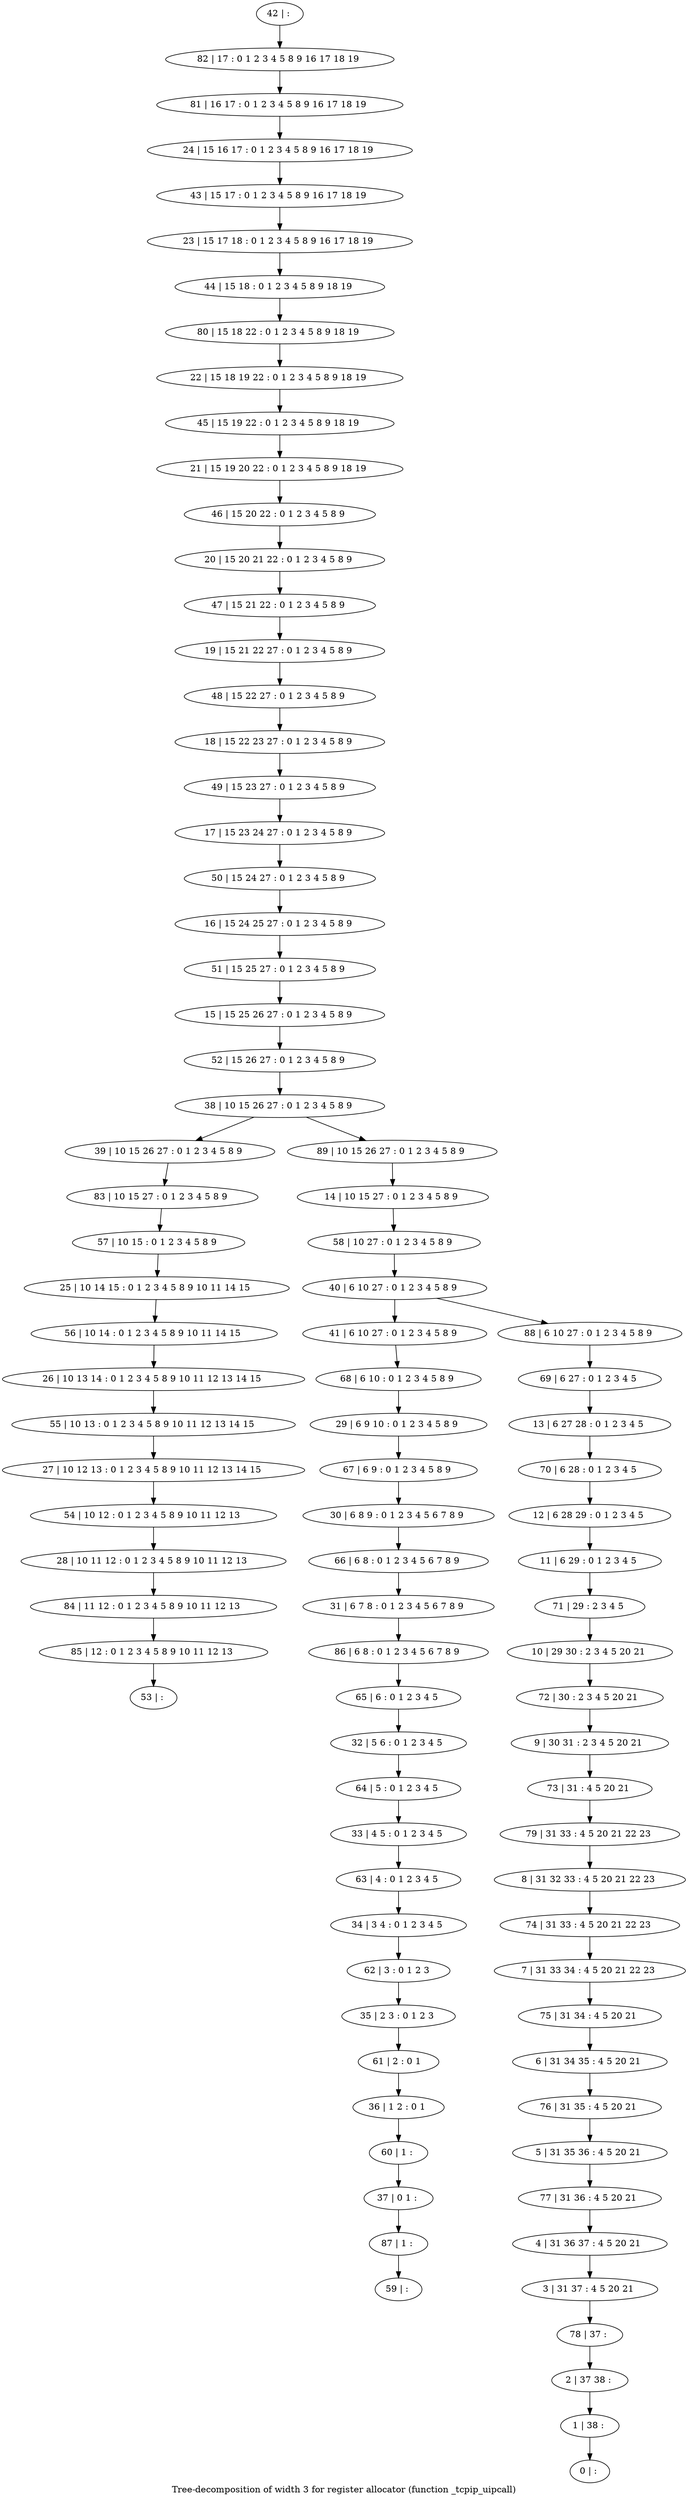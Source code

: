 digraph G {
graph [label="Tree-decomposition of width 3 for register allocator (function _tcpip_uipcall)"]
0[label="0 | : "];
1[label="1 | 38 : "];
2[label="2 | 37 38 : "];
3[label="3 | 31 37 : 4 5 20 21 "];
4[label="4 | 31 36 37 : 4 5 20 21 "];
5[label="5 | 31 35 36 : 4 5 20 21 "];
6[label="6 | 31 34 35 : 4 5 20 21 "];
7[label="7 | 31 33 34 : 4 5 20 21 22 23 "];
8[label="8 | 31 32 33 : 4 5 20 21 22 23 "];
9[label="9 | 30 31 : 2 3 4 5 20 21 "];
10[label="10 | 29 30 : 2 3 4 5 20 21 "];
11[label="11 | 6 29 : 0 1 2 3 4 5 "];
12[label="12 | 6 28 29 : 0 1 2 3 4 5 "];
13[label="13 | 6 27 28 : 0 1 2 3 4 5 "];
14[label="14 | 10 15 27 : 0 1 2 3 4 5 8 9 "];
15[label="15 | 15 25 26 27 : 0 1 2 3 4 5 8 9 "];
16[label="16 | 15 24 25 27 : 0 1 2 3 4 5 8 9 "];
17[label="17 | 15 23 24 27 : 0 1 2 3 4 5 8 9 "];
18[label="18 | 15 22 23 27 : 0 1 2 3 4 5 8 9 "];
19[label="19 | 15 21 22 27 : 0 1 2 3 4 5 8 9 "];
20[label="20 | 15 20 21 22 : 0 1 2 3 4 5 8 9 "];
21[label="21 | 15 19 20 22 : 0 1 2 3 4 5 8 9 18 19 "];
22[label="22 | 15 18 19 22 : 0 1 2 3 4 5 8 9 18 19 "];
23[label="23 | 15 17 18 : 0 1 2 3 4 5 8 9 16 17 18 19 "];
24[label="24 | 15 16 17 : 0 1 2 3 4 5 8 9 16 17 18 19 "];
25[label="25 | 10 14 15 : 0 1 2 3 4 5 8 9 10 11 14 15 "];
26[label="26 | 10 13 14 : 0 1 2 3 4 5 8 9 10 11 12 13 14 15 "];
27[label="27 | 10 12 13 : 0 1 2 3 4 5 8 9 10 11 12 13 14 15 "];
28[label="28 | 10 11 12 : 0 1 2 3 4 5 8 9 10 11 12 13 "];
29[label="29 | 6 9 10 : 0 1 2 3 4 5 8 9 "];
30[label="30 | 6 8 9 : 0 1 2 3 4 5 6 7 8 9 "];
31[label="31 | 6 7 8 : 0 1 2 3 4 5 6 7 8 9 "];
32[label="32 | 5 6 : 0 1 2 3 4 5 "];
33[label="33 | 4 5 : 0 1 2 3 4 5 "];
34[label="34 | 3 4 : 0 1 2 3 4 5 "];
35[label="35 | 2 3 : 0 1 2 3 "];
36[label="36 | 1 2 : 0 1 "];
37[label="37 | 0 1 : "];
38[label="38 | 10 15 26 27 : 0 1 2 3 4 5 8 9 "];
39[label="39 | 10 15 26 27 : 0 1 2 3 4 5 8 9 "];
40[label="40 | 6 10 27 : 0 1 2 3 4 5 8 9 "];
41[label="41 | 6 10 27 : 0 1 2 3 4 5 8 9 "];
42[label="42 | : "];
43[label="43 | 15 17 : 0 1 2 3 4 5 8 9 16 17 18 19 "];
44[label="44 | 15 18 : 0 1 2 3 4 5 8 9 18 19 "];
45[label="45 | 15 19 22 : 0 1 2 3 4 5 8 9 18 19 "];
46[label="46 | 15 20 22 : 0 1 2 3 4 5 8 9 "];
47[label="47 | 15 21 22 : 0 1 2 3 4 5 8 9 "];
48[label="48 | 15 22 27 : 0 1 2 3 4 5 8 9 "];
49[label="49 | 15 23 27 : 0 1 2 3 4 5 8 9 "];
50[label="50 | 15 24 27 : 0 1 2 3 4 5 8 9 "];
51[label="51 | 15 25 27 : 0 1 2 3 4 5 8 9 "];
52[label="52 | 15 26 27 : 0 1 2 3 4 5 8 9 "];
53[label="53 | : "];
54[label="54 | 10 12 : 0 1 2 3 4 5 8 9 10 11 12 13 "];
55[label="55 | 10 13 : 0 1 2 3 4 5 8 9 10 11 12 13 14 15 "];
56[label="56 | 10 14 : 0 1 2 3 4 5 8 9 10 11 14 15 "];
57[label="57 | 10 15 : 0 1 2 3 4 5 8 9 "];
58[label="58 | 10 27 : 0 1 2 3 4 5 8 9 "];
59[label="59 | : "];
60[label="60 | 1 : "];
61[label="61 | 2 : 0 1 "];
62[label="62 | 3 : 0 1 2 3 "];
63[label="63 | 4 : 0 1 2 3 4 5 "];
64[label="64 | 5 : 0 1 2 3 4 5 "];
65[label="65 | 6 : 0 1 2 3 4 5 "];
66[label="66 | 6 8 : 0 1 2 3 4 5 6 7 8 9 "];
67[label="67 | 6 9 : 0 1 2 3 4 5 8 9 "];
68[label="68 | 6 10 : 0 1 2 3 4 5 8 9 "];
69[label="69 | 6 27 : 0 1 2 3 4 5 "];
70[label="70 | 6 28 : 0 1 2 3 4 5 "];
71[label="71 | 29 : 2 3 4 5 "];
72[label="72 | 30 : 2 3 4 5 20 21 "];
73[label="73 | 31 : 4 5 20 21 "];
74[label="74 | 31 33 : 4 5 20 21 22 23 "];
75[label="75 | 31 34 : 4 5 20 21 "];
76[label="76 | 31 35 : 4 5 20 21 "];
77[label="77 | 31 36 : 4 5 20 21 "];
78[label="78 | 37 : "];
79[label="79 | 31 33 : 4 5 20 21 22 23 "];
80[label="80 | 15 18 22 : 0 1 2 3 4 5 8 9 18 19 "];
81[label="81 | 16 17 : 0 1 2 3 4 5 8 9 16 17 18 19 "];
82[label="82 | 17 : 0 1 2 3 4 5 8 9 16 17 18 19 "];
83[label="83 | 10 15 27 : 0 1 2 3 4 5 8 9 "];
84[label="84 | 11 12 : 0 1 2 3 4 5 8 9 10 11 12 13 "];
85[label="85 | 12 : 0 1 2 3 4 5 8 9 10 11 12 13 "];
86[label="86 | 6 8 : 0 1 2 3 4 5 6 7 8 9 "];
87[label="87 | 1 : "];
88[label="88 | 6 10 27 : 0 1 2 3 4 5 8 9 "];
89[label="89 | 10 15 26 27 : 0 1 2 3 4 5 8 9 "];
54->28 ;
27->54 ;
55->27 ;
26->55 ;
56->26 ;
25->56 ;
57->25 ;
60->37 ;
36->60 ;
61->36 ;
35->61 ;
62->35 ;
34->62 ;
63->34 ;
33->63 ;
64->33 ;
32->64 ;
65->32 ;
66->31 ;
30->66 ;
67->30 ;
29->67 ;
68->29 ;
41->68 ;
83->57 ;
39->83 ;
28->84 ;
85->53 ;
84->85 ;
86->65 ;
31->86 ;
87->59 ;
37->87 ;
42->82 ;
82->81 ;
81->24 ;
24->43 ;
43->23 ;
23->44 ;
44->80 ;
80->22 ;
22->45 ;
45->21 ;
21->46 ;
46->20 ;
20->47 ;
47->19 ;
19->48 ;
48->18 ;
18->49 ;
49->17 ;
17->50 ;
50->16 ;
16->51 ;
51->15 ;
15->52 ;
52->38 ;
14->58 ;
58->40 ;
69->13 ;
13->70 ;
70->12 ;
12->11 ;
11->71 ;
71->10 ;
10->72 ;
72->9 ;
9->73 ;
73->79 ;
79->8 ;
8->74 ;
74->7 ;
7->75 ;
75->6 ;
6->76 ;
76->5 ;
5->77 ;
77->4 ;
4->3 ;
3->78 ;
78->2 ;
2->1 ;
1->0 ;
88->69 ;
89->14 ;
40->41 ;
40->88 ;
38->39 ;
38->89 ;
}
